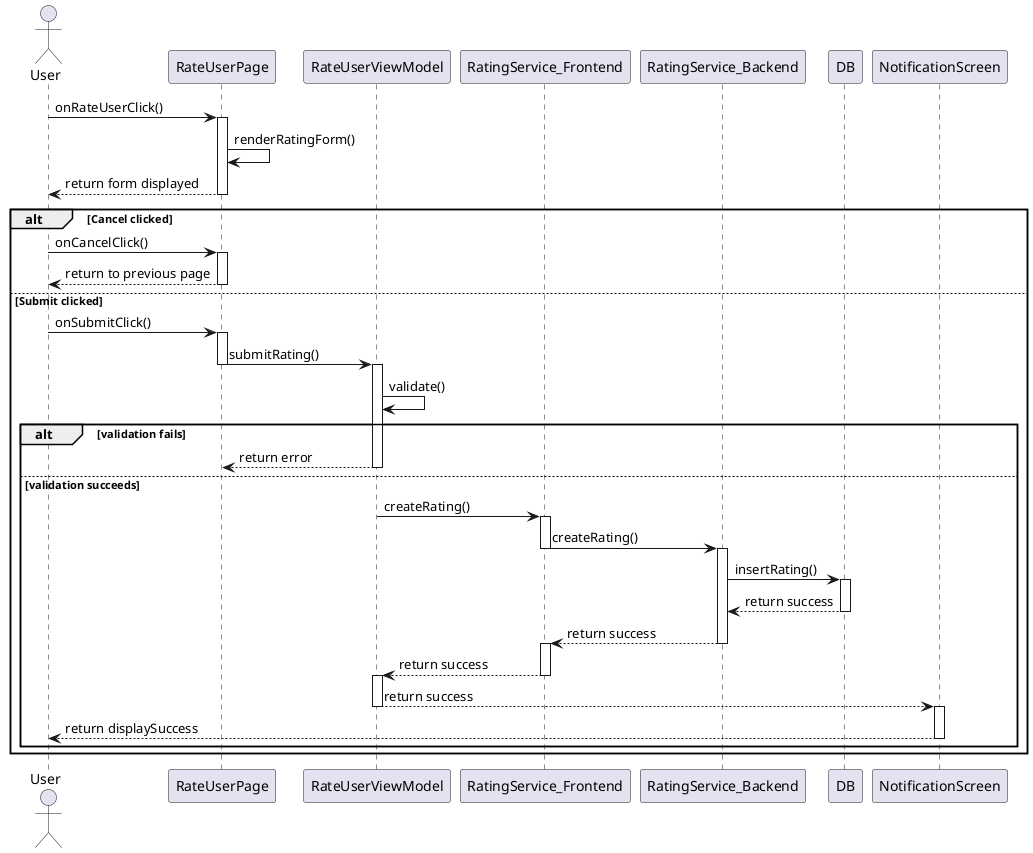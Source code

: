 @startuml
actor User

' Layers in horizontal order:
participant RateUserPage
participant RateUserViewModel
participant RatingService_Frontend
participant RatingService_Backend
participant DB
participant NotificationScreen


User -> RateUserPage            : onRateUserClick()
activate RateUserPage
RateUserPage -> RateUserPage    : renderRatingForm()
RateUserPage --> User           : return form displayed
deactivate RateUserPage


    alt Cancel clicked
        User -> RateUserPage    : onCancelClick()
        activate RateUserPage
        RateUserPage --> User   : return to previous page
        deactivate RateUserPage
    else Submit clicked
        User -> RateUserPage    : onSubmitClick()
        activate RateUserPage
        RateUserPage -> RateUserViewModel : submitRating()
        deactivate RateUserPage

        activate RateUserViewModel
        RateUserViewModel -> RateUserViewModel : validate()
        alt validation fails
            RateUserViewModel --> RateUserPage : return error
            deactivate RateUserViewModel
        else validation succeeds
            RateUserViewModel -> RatingService_Frontend : createRating()
            deactivate RateUserViewModel

            activate RatingService_Frontend
            RatingService_Frontend -> RatingService_Backend : createRating()
            deactivate RatingService_Frontend

            activate RatingService_Backend
            RatingService_Backend -> DB : insertRating()
            activate DB
            DB --> RatingService_Backend : return success
            deactivate DB
            RatingService_Backend --> RatingService_Frontend : return success
            deactivate RatingService_Backend

            activate RatingService_Frontend
            RatingService_Frontend --> RateUserViewModel : return success
            deactivate RatingService_Frontend

            activate RateUserViewModel
            RateUserViewModel --> NotificationScreen : return success
            deactivate RateUserViewModel

            activate NotificationScreen
            NotificationScreen --> User : return displaySuccess
            deactivate NotificationScreen
        end
    end
@enduml

